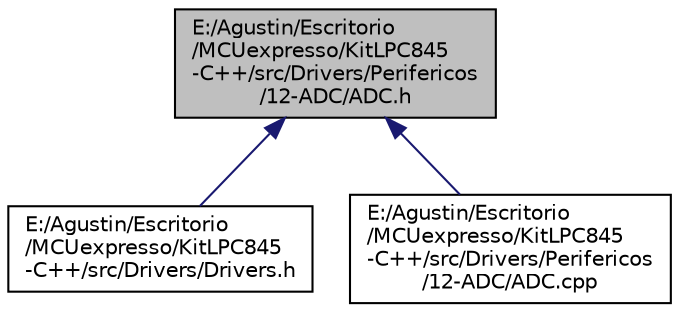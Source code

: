 digraph "E:/Agustin/Escritorio/MCUexpresso/KitLPC845-C++/src/Drivers/Perifericos/12-ADC/ADC.h"
{
 // LATEX_PDF_SIZE
  edge [fontname="Helvetica",fontsize="10",labelfontname="Helvetica",labelfontsize="10"];
  node [fontname="Helvetica",fontsize="10",shape=record];
  Node1 [label="E:/Agustin/Escritorio\l/MCUexpresso/KitLPC845\l-C++/src/Drivers/Perifericos\l/12-ADC/ADC.h",height=0.2,width=0.4,color="black", fillcolor="grey75", style="filled", fontcolor="black",tooltip="Breve descripción del Módulo."];
  Node1 -> Node2 [dir="back",color="midnightblue",fontsize="10",style="solid",fontname="Helvetica"];
  Node2 [label="E:/Agustin/Escritorio\l/MCUexpresso/KitLPC845\l-C++/src/Drivers/Drivers.h",height=0.2,width=0.4,color="black", fillcolor="white", style="filled",URL="$_drivers_8h.html",tooltip="Archivo Master con todos los includes de perifericos del Kit."];
  Node1 -> Node3 [dir="back",color="midnightblue",fontsize="10",style="solid",fontname="Helvetica"];
  Node3 [label="E:/Agustin/Escritorio\l/MCUexpresso/KitLPC845\l-C++/src/Drivers/Perifericos\l/12-ADC/ADC.cpp",height=0.2,width=0.4,color="black", fillcolor="white", style="filled",URL="$_a_d_c_8cpp.html",tooltip="Breve descripcion del modulo."];
}
